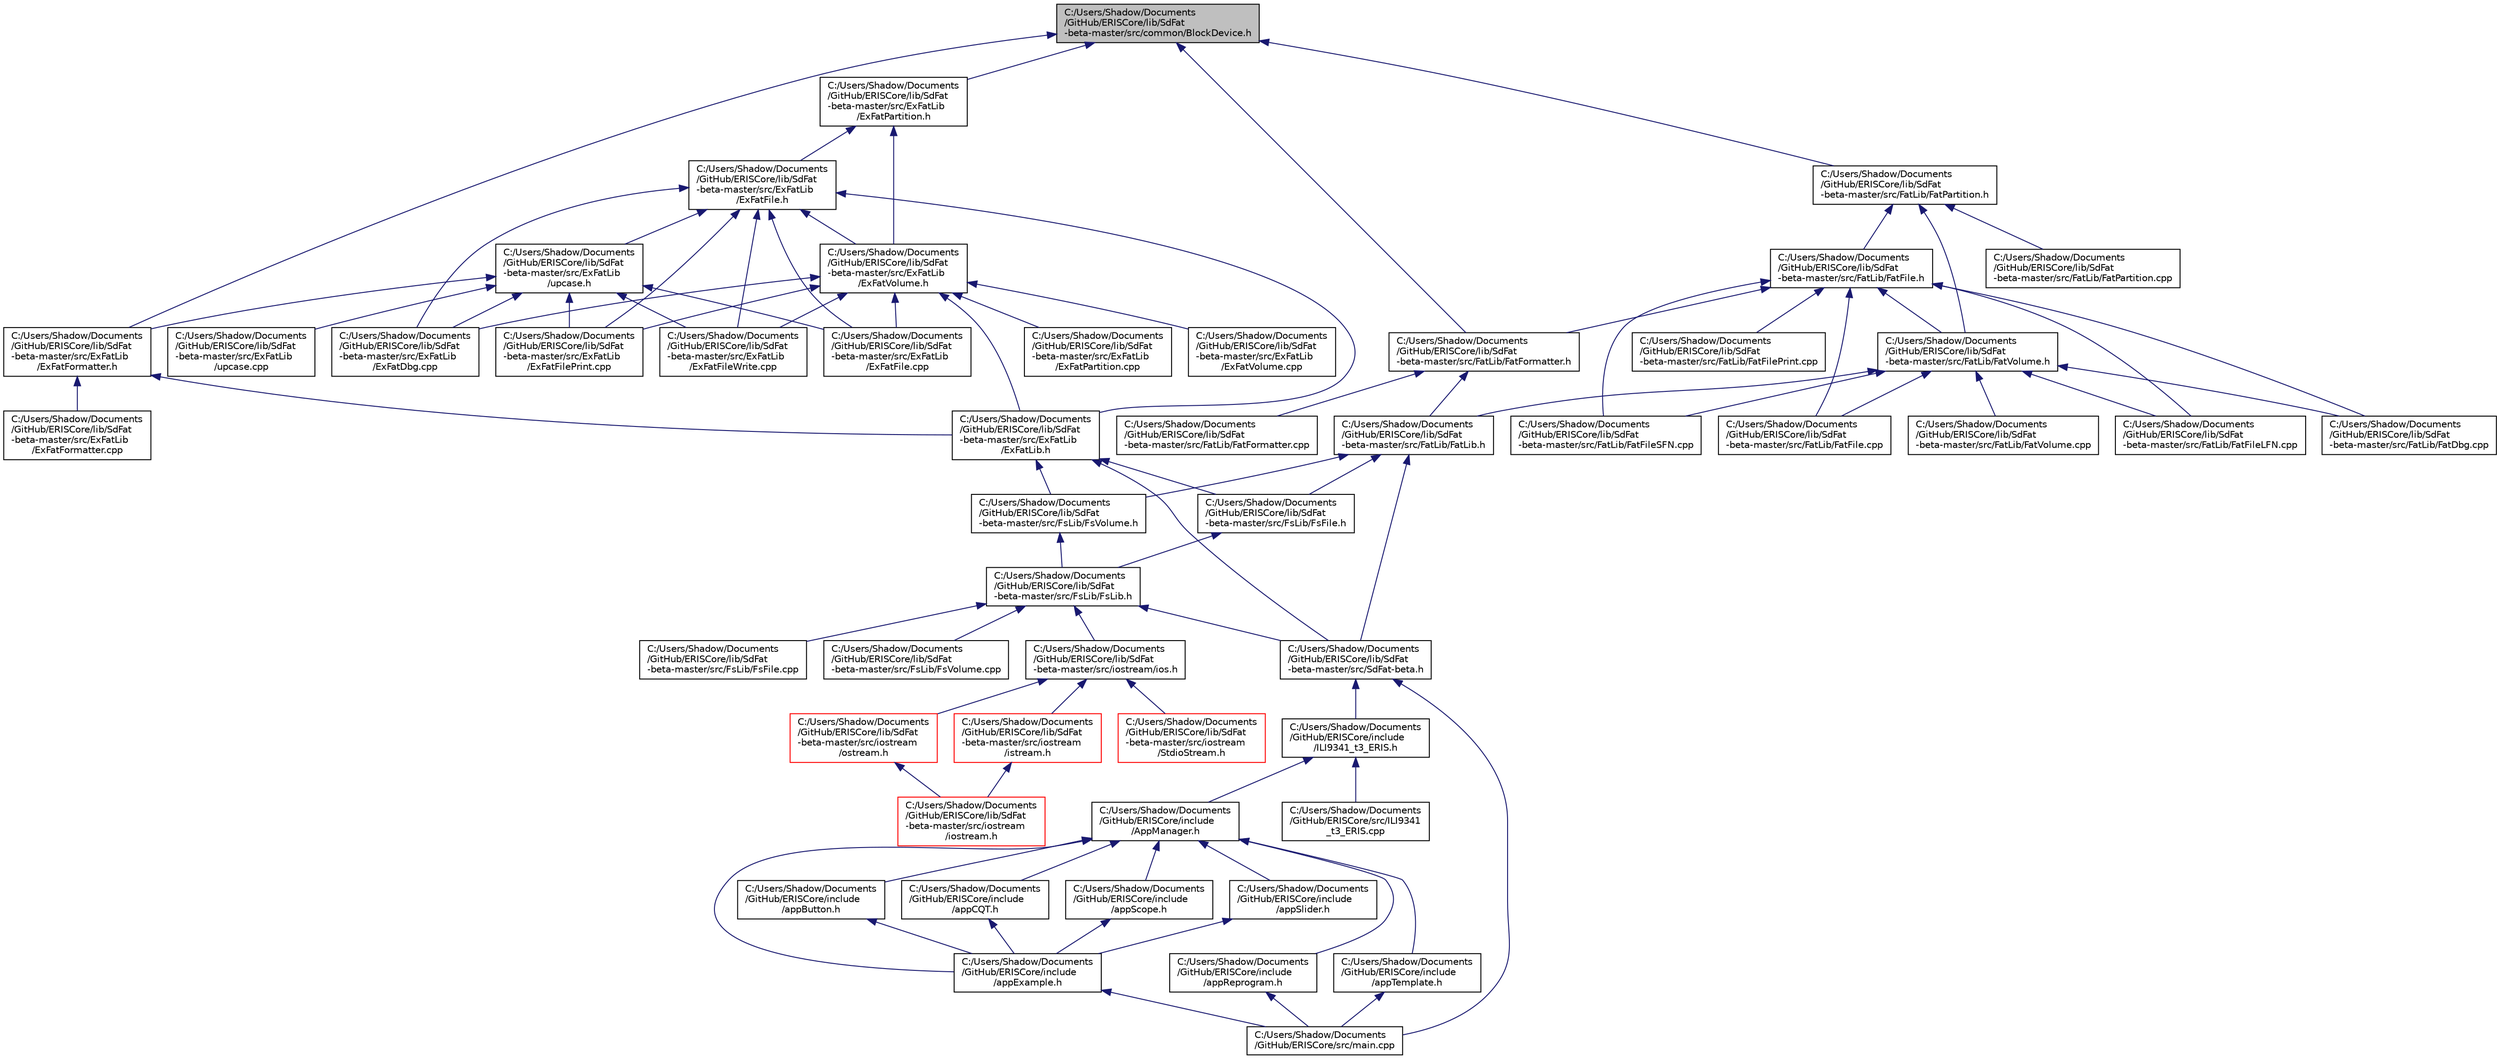 digraph "C:/Users/Shadow/Documents/GitHub/ERISCore/lib/SdFat-beta-master/src/common/BlockDevice.h"
{
 // LATEX_PDF_SIZE
  edge [fontname="Helvetica",fontsize="10",labelfontname="Helvetica",labelfontsize="10"];
  node [fontname="Helvetica",fontsize="10",shape=record];
  Node1 [label="C:/Users/Shadow/Documents\l/GitHub/ERISCore/lib/SdFat\l-beta-master/src/common/BlockDevice.h",height=0.2,width=0.4,color="black", fillcolor="grey75", style="filled", fontcolor="black",tooltip=" "];
  Node1 -> Node2 [dir="back",color="midnightblue",fontsize="10",style="solid",fontname="Helvetica"];
  Node2 [label="C:/Users/Shadow/Documents\l/GitHub/ERISCore/lib/SdFat\l-beta-master/src/ExFatLib\l/ExFatFormatter.h",height=0.2,width=0.4,color="black", fillcolor="white", style="filled",URL="$_ex_fat_formatter_8h.html",tooltip=" "];
  Node2 -> Node3 [dir="back",color="midnightblue",fontsize="10",style="solid",fontname="Helvetica"];
  Node3 [label="C:/Users/Shadow/Documents\l/GitHub/ERISCore/lib/SdFat\l-beta-master/src/ExFatLib\l/ExFatFormatter.cpp",height=0.2,width=0.4,color="black", fillcolor="white", style="filled",URL="$_ex_fat_formatter_8cpp.html",tooltip=" "];
  Node2 -> Node4 [dir="back",color="midnightblue",fontsize="10",style="solid",fontname="Helvetica"];
  Node4 [label="C:/Users/Shadow/Documents\l/GitHub/ERISCore/lib/SdFat\l-beta-master/src/ExFatLib\l/ExFatLib.h",height=0.2,width=0.4,color="black", fillcolor="white", style="filled",URL="$_ex_fat_lib_8h.html",tooltip=" "];
  Node4 -> Node5 [dir="back",color="midnightblue",fontsize="10",style="solid",fontname="Helvetica"];
  Node5 [label="C:/Users/Shadow/Documents\l/GitHub/ERISCore/lib/SdFat\l-beta-master/src/FsLib/FsFile.h",height=0.2,width=0.4,color="black", fillcolor="white", style="filled",URL="$_fs_file_8h.html",tooltip="FsBaseFile include file."];
  Node5 -> Node6 [dir="back",color="midnightblue",fontsize="10",style="solid",fontname="Helvetica"];
  Node6 [label="C:/Users/Shadow/Documents\l/GitHub/ERISCore/lib/SdFat\l-beta-master/src/FsLib/FsLib.h",height=0.2,width=0.4,color="black", fillcolor="white", style="filled",URL="$_fs_lib_8h.html",tooltip="FsLib include file."];
  Node6 -> Node7 [dir="back",color="midnightblue",fontsize="10",style="solid",fontname="Helvetica"];
  Node7 [label="C:/Users/Shadow/Documents\l/GitHub/ERISCore/lib/SdFat\l-beta-master/src/FsLib/FsFile.cpp",height=0.2,width=0.4,color="black", fillcolor="white", style="filled",URL="$_fs_file_8cpp.html",tooltip=" "];
  Node6 -> Node8 [dir="back",color="midnightblue",fontsize="10",style="solid",fontname="Helvetica"];
  Node8 [label="C:/Users/Shadow/Documents\l/GitHub/ERISCore/lib/SdFat\l-beta-master/src/FsLib/FsVolume.cpp",height=0.2,width=0.4,color="black", fillcolor="white", style="filled",URL="$_fs_volume_8cpp.html",tooltip=" "];
  Node6 -> Node9 [dir="back",color="midnightblue",fontsize="10",style="solid",fontname="Helvetica"];
  Node9 [label="C:/Users/Shadow/Documents\l/GitHub/ERISCore/lib/SdFat\l-beta-master/src/iostream/ios.h",height=0.2,width=0.4,color="black", fillcolor="white", style="filled",URL="$ios_8h.html",tooltip="ios_base and ios classes"];
  Node9 -> Node10 [dir="back",color="midnightblue",fontsize="10",style="solid",fontname="Helvetica"];
  Node10 [label="C:/Users/Shadow/Documents\l/GitHub/ERISCore/lib/SdFat\l-beta-master/src/iostream\l/istream.h",height=0.2,width=0.4,color="red", fillcolor="white", style="filled",URL="$istream_8h.html",tooltip="istream class"];
  Node10 -> Node11 [dir="back",color="midnightblue",fontsize="10",style="solid",fontname="Helvetica"];
  Node11 [label="C:/Users/Shadow/Documents\l/GitHub/ERISCore/lib/SdFat\l-beta-master/src/iostream\l/iostream.h",height=0.2,width=0.4,color="red", fillcolor="white", style="filled",URL="$iostream_8h.html",tooltip="iostream class"];
  Node9 -> Node30 [dir="back",color="midnightblue",fontsize="10",style="solid",fontname="Helvetica"];
  Node30 [label="C:/Users/Shadow/Documents\l/GitHub/ERISCore/lib/SdFat\l-beta-master/src/iostream\l/ostream.h",height=0.2,width=0.4,color="red", fillcolor="white", style="filled",URL="$ostream_8h.html",tooltip="ostream class"];
  Node30 -> Node11 [dir="back",color="midnightblue",fontsize="10",style="solid",fontname="Helvetica"];
  Node9 -> Node32 [dir="back",color="midnightblue",fontsize="10",style="solid",fontname="Helvetica"];
  Node32 [label="C:/Users/Shadow/Documents\l/GitHub/ERISCore/lib/SdFat\l-beta-master/src/iostream\l/StdioStream.h",height=0.2,width=0.4,color="red", fillcolor="white", style="filled",URL="$_stdio_stream_8h.html",tooltip="StdioStream class."];
  Node6 -> Node15 [dir="back",color="midnightblue",fontsize="10",style="solid",fontname="Helvetica"];
  Node15 [label="C:/Users/Shadow/Documents\l/GitHub/ERISCore/lib/SdFat\l-beta-master/src/SdFat-beta.h",height=0.2,width=0.4,color="black", fillcolor="white", style="filled",URL="$_sd_fat-beta_8h.html",tooltip="main SdFs include file."];
  Node15 -> Node16 [dir="back",color="midnightblue",fontsize="10",style="solid",fontname="Helvetica"];
  Node16 [label="C:/Users/Shadow/Documents\l/GitHub/ERISCore/include\l/ILI9341_t3_ERIS.h",height=0.2,width=0.4,color="black", fillcolor="white", style="filled",URL="$_i_l_i9341__t3___e_r_i_s_8h.html",tooltip=" "];
  Node16 -> Node17 [dir="back",color="midnightblue",fontsize="10",style="solid",fontname="Helvetica"];
  Node17 [label="C:/Users/Shadow/Documents\l/GitHub/ERISCore/include\l/AppManager.h",height=0.2,width=0.4,color="black", fillcolor="white", style="filled",URL="$_app_manager_8h.html",tooltip=" "];
  Node17 -> Node18 [dir="back",color="midnightblue",fontsize="10",style="solid",fontname="Helvetica"];
  Node18 [label="C:/Users/Shadow/Documents\l/GitHub/ERISCore/include\l/appButton.h",height=0.2,width=0.4,color="black", fillcolor="white", style="filled",URL="$app_button_8h.html",tooltip=" "];
  Node18 -> Node19 [dir="back",color="midnightblue",fontsize="10",style="solid",fontname="Helvetica"];
  Node19 [label="C:/Users/Shadow/Documents\l/GitHub/ERISCore/include\l/appExample.h",height=0.2,width=0.4,color="black", fillcolor="white", style="filled",URL="$app_example_8h.html",tooltip=" "];
  Node19 -> Node20 [dir="back",color="midnightblue",fontsize="10",style="solid",fontname="Helvetica"];
  Node20 [label="C:/Users/Shadow/Documents\l/GitHub/ERISCore/src/main.cpp",height=0.2,width=0.4,color="black", fillcolor="white", style="filled",URL="$main_8cpp.html",tooltip=" "];
  Node17 -> Node21 [dir="back",color="midnightblue",fontsize="10",style="solid",fontname="Helvetica"];
  Node21 [label="C:/Users/Shadow/Documents\l/GitHub/ERISCore/include\l/appCQT.h",height=0.2,width=0.4,color="black", fillcolor="white", style="filled",URL="$app_c_q_t_8h.html",tooltip=" "];
  Node21 -> Node19 [dir="back",color="midnightblue",fontsize="10",style="solid",fontname="Helvetica"];
  Node17 -> Node19 [dir="back",color="midnightblue",fontsize="10",style="solid",fontname="Helvetica"];
  Node17 -> Node22 [dir="back",color="midnightblue",fontsize="10",style="solid",fontname="Helvetica"];
  Node22 [label="C:/Users/Shadow/Documents\l/GitHub/ERISCore/include\l/appReprogram.h",height=0.2,width=0.4,color="black", fillcolor="white", style="filled",URL="$app_reprogram_8h.html",tooltip=" "];
  Node22 -> Node20 [dir="back",color="midnightblue",fontsize="10",style="solid",fontname="Helvetica"];
  Node17 -> Node23 [dir="back",color="midnightblue",fontsize="10",style="solid",fontname="Helvetica"];
  Node23 [label="C:/Users/Shadow/Documents\l/GitHub/ERISCore/include\l/appScope.h",height=0.2,width=0.4,color="black", fillcolor="white", style="filled",URL="$app_scope_8h.html",tooltip=" "];
  Node23 -> Node19 [dir="back",color="midnightblue",fontsize="10",style="solid",fontname="Helvetica"];
  Node17 -> Node24 [dir="back",color="midnightblue",fontsize="10",style="solid",fontname="Helvetica"];
  Node24 [label="C:/Users/Shadow/Documents\l/GitHub/ERISCore/include\l/appSlider.h",height=0.2,width=0.4,color="black", fillcolor="white", style="filled",URL="$app_slider_8h.html",tooltip=" "];
  Node24 -> Node19 [dir="back",color="midnightblue",fontsize="10",style="solid",fontname="Helvetica"];
  Node17 -> Node25 [dir="back",color="midnightblue",fontsize="10",style="solid",fontname="Helvetica"];
  Node25 [label="C:/Users/Shadow/Documents\l/GitHub/ERISCore/include\l/appTemplate.h",height=0.2,width=0.4,color="black", fillcolor="white", style="filled",URL="$app_template_8h.html",tooltip=" "];
  Node25 -> Node20 [dir="back",color="midnightblue",fontsize="10",style="solid",fontname="Helvetica"];
  Node16 -> Node26 [dir="back",color="midnightblue",fontsize="10",style="solid",fontname="Helvetica"];
  Node26 [label="C:/Users/Shadow/Documents\l/GitHub/ERISCore/src/ILI9341\l_t3_ERIS.cpp",height=0.2,width=0.4,color="black", fillcolor="white", style="filled",URL="$_i_l_i9341__t3___e_r_i_s_8cpp.html",tooltip=" "];
  Node15 -> Node20 [dir="back",color="midnightblue",fontsize="10",style="solid",fontname="Helvetica"];
  Node4 -> Node34 [dir="back",color="midnightblue",fontsize="10",style="solid",fontname="Helvetica"];
  Node34 [label="C:/Users/Shadow/Documents\l/GitHub/ERISCore/lib/SdFat\l-beta-master/src/FsLib/FsVolume.h",height=0.2,width=0.4,color="black", fillcolor="white", style="filled",URL="$_fs_volume_8h.html",tooltip="FsVolume include file."];
  Node34 -> Node6 [dir="back",color="midnightblue",fontsize="10",style="solid",fontname="Helvetica"];
  Node4 -> Node15 [dir="back",color="midnightblue",fontsize="10",style="solid",fontname="Helvetica"];
  Node1 -> Node35 [dir="back",color="midnightblue",fontsize="10",style="solid",fontname="Helvetica"];
  Node35 [label="C:/Users/Shadow/Documents\l/GitHub/ERISCore/lib/SdFat\l-beta-master/src/ExFatLib\l/ExFatPartition.h",height=0.2,width=0.4,color="black", fillcolor="white", style="filled",URL="$_ex_fat_partition_8h.html",tooltip="ExFatPartition include file."];
  Node35 -> Node36 [dir="back",color="midnightblue",fontsize="10",style="solid",fontname="Helvetica"];
  Node36 [label="C:/Users/Shadow/Documents\l/GitHub/ERISCore/lib/SdFat\l-beta-master/src/ExFatLib\l/ExFatFile.h",height=0.2,width=0.4,color="black", fillcolor="white", style="filled",URL="$_ex_fat_file_8h.html",tooltip="ExFatFile class."];
  Node36 -> Node37 [dir="back",color="midnightblue",fontsize="10",style="solid",fontname="Helvetica"];
  Node37 [label="C:/Users/Shadow/Documents\l/GitHub/ERISCore/lib/SdFat\l-beta-master/src/ExFatLib\l/ExFatDbg.cpp",height=0.2,width=0.4,color="black", fillcolor="white", style="filled",URL="$_ex_fat_dbg_8cpp.html",tooltip=" "];
  Node36 -> Node38 [dir="back",color="midnightblue",fontsize="10",style="solid",fontname="Helvetica"];
  Node38 [label="C:/Users/Shadow/Documents\l/GitHub/ERISCore/lib/SdFat\l-beta-master/src/ExFatLib\l/ExFatFile.cpp",height=0.2,width=0.4,color="black", fillcolor="white", style="filled",URL="$_ex_fat_file_8cpp.html",tooltip=" "];
  Node36 -> Node39 [dir="back",color="midnightblue",fontsize="10",style="solid",fontname="Helvetica"];
  Node39 [label="C:/Users/Shadow/Documents\l/GitHub/ERISCore/lib/SdFat\l-beta-master/src/ExFatLib\l/ExFatFilePrint.cpp",height=0.2,width=0.4,color="black", fillcolor="white", style="filled",URL="$_ex_fat_file_print_8cpp.html",tooltip=" "];
  Node36 -> Node40 [dir="back",color="midnightblue",fontsize="10",style="solid",fontname="Helvetica"];
  Node40 [label="C:/Users/Shadow/Documents\l/GitHub/ERISCore/lib/SdFat\l-beta-master/src/ExFatLib\l/ExFatFileWrite.cpp",height=0.2,width=0.4,color="black", fillcolor="white", style="filled",URL="$_ex_fat_file_write_8cpp.html",tooltip=" "];
  Node36 -> Node4 [dir="back",color="midnightblue",fontsize="10",style="solid",fontname="Helvetica"];
  Node36 -> Node41 [dir="back",color="midnightblue",fontsize="10",style="solid",fontname="Helvetica"];
  Node41 [label="C:/Users/Shadow/Documents\l/GitHub/ERISCore/lib/SdFat\l-beta-master/src/ExFatLib\l/ExFatVolume.h",height=0.2,width=0.4,color="black", fillcolor="white", style="filled",URL="$_ex_fat_volume_8h.html",tooltip=" "];
  Node41 -> Node37 [dir="back",color="midnightblue",fontsize="10",style="solid",fontname="Helvetica"];
  Node41 -> Node38 [dir="back",color="midnightblue",fontsize="10",style="solid",fontname="Helvetica"];
  Node41 -> Node39 [dir="back",color="midnightblue",fontsize="10",style="solid",fontname="Helvetica"];
  Node41 -> Node40 [dir="back",color="midnightblue",fontsize="10",style="solid",fontname="Helvetica"];
  Node41 -> Node4 [dir="back",color="midnightblue",fontsize="10",style="solid",fontname="Helvetica"];
  Node41 -> Node42 [dir="back",color="midnightblue",fontsize="10",style="solid",fontname="Helvetica"];
  Node42 [label="C:/Users/Shadow/Documents\l/GitHub/ERISCore/lib/SdFat\l-beta-master/src/ExFatLib\l/ExFatPartition.cpp",height=0.2,width=0.4,color="black", fillcolor="white", style="filled",URL="$_ex_fat_partition_8cpp.html",tooltip=" "];
  Node41 -> Node43 [dir="back",color="midnightblue",fontsize="10",style="solid",fontname="Helvetica"];
  Node43 [label="C:/Users/Shadow/Documents\l/GitHub/ERISCore/lib/SdFat\l-beta-master/src/ExFatLib\l/ExFatVolume.cpp",height=0.2,width=0.4,color="black", fillcolor="white", style="filled",URL="$_ex_fat_volume_8cpp.html",tooltip=" "];
  Node36 -> Node44 [dir="back",color="midnightblue",fontsize="10",style="solid",fontname="Helvetica"];
  Node44 [label="C:/Users/Shadow/Documents\l/GitHub/ERISCore/lib/SdFat\l-beta-master/src/ExFatLib\l/upcase.h",height=0.2,width=0.4,color="black", fillcolor="white", style="filled",URL="$upcase_8h.html",tooltip=" "];
  Node44 -> Node37 [dir="back",color="midnightblue",fontsize="10",style="solid",fontname="Helvetica"];
  Node44 -> Node38 [dir="back",color="midnightblue",fontsize="10",style="solid",fontname="Helvetica"];
  Node44 -> Node39 [dir="back",color="midnightblue",fontsize="10",style="solid",fontname="Helvetica"];
  Node44 -> Node40 [dir="back",color="midnightblue",fontsize="10",style="solid",fontname="Helvetica"];
  Node44 -> Node2 [dir="back",color="midnightblue",fontsize="10",style="solid",fontname="Helvetica"];
  Node44 -> Node45 [dir="back",color="midnightblue",fontsize="10",style="solid",fontname="Helvetica"];
  Node45 [label="C:/Users/Shadow/Documents\l/GitHub/ERISCore/lib/SdFat\l-beta-master/src/ExFatLib\l/upcase.cpp",height=0.2,width=0.4,color="black", fillcolor="white", style="filled",URL="$upcase_8cpp.html",tooltip=" "];
  Node35 -> Node41 [dir="back",color="midnightblue",fontsize="10",style="solid",fontname="Helvetica"];
  Node1 -> Node46 [dir="back",color="midnightblue",fontsize="10",style="solid",fontname="Helvetica"];
  Node46 [label="C:/Users/Shadow/Documents\l/GitHub/ERISCore/lib/SdFat\l-beta-master/src/FatLib/FatFormatter.h",height=0.2,width=0.4,color="black", fillcolor="white", style="filled",URL="$_fat_formatter_8h.html",tooltip=" "];
  Node46 -> Node47 [dir="back",color="midnightblue",fontsize="10",style="solid",fontname="Helvetica"];
  Node47 [label="C:/Users/Shadow/Documents\l/GitHub/ERISCore/lib/SdFat\l-beta-master/src/FatLib/FatFormatter.cpp",height=0.2,width=0.4,color="black", fillcolor="white", style="filled",URL="$_fat_formatter_8cpp.html",tooltip=" "];
  Node46 -> Node48 [dir="back",color="midnightblue",fontsize="10",style="solid",fontname="Helvetica"];
  Node48 [label="C:/Users/Shadow/Documents\l/GitHub/ERISCore/lib/SdFat\l-beta-master/src/FatLib/FatLib.h",height=0.2,width=0.4,color="black", fillcolor="white", style="filled",URL="$_fat_lib_8h.html",tooltip=" "];
  Node48 -> Node5 [dir="back",color="midnightblue",fontsize="10",style="solid",fontname="Helvetica"];
  Node48 -> Node34 [dir="back",color="midnightblue",fontsize="10",style="solid",fontname="Helvetica"];
  Node48 -> Node15 [dir="back",color="midnightblue",fontsize="10",style="solid",fontname="Helvetica"];
  Node1 -> Node49 [dir="back",color="midnightblue",fontsize="10",style="solid",fontname="Helvetica"];
  Node49 [label="C:/Users/Shadow/Documents\l/GitHub/ERISCore/lib/SdFat\l-beta-master/src/FatLib/FatPartition.h",height=0.2,width=0.4,color="black", fillcolor="white", style="filled",URL="$_fat_partition_8h.html",tooltip="FatPartition class."];
  Node49 -> Node50 [dir="back",color="midnightblue",fontsize="10",style="solid",fontname="Helvetica"];
  Node50 [label="C:/Users/Shadow/Documents\l/GitHub/ERISCore/lib/SdFat\l-beta-master/src/FatLib/FatFile.h",height=0.2,width=0.4,color="black", fillcolor="white", style="filled",URL="$_fat_file_8h.html",tooltip="FatFile class."];
  Node50 -> Node51 [dir="back",color="midnightblue",fontsize="10",style="solid",fontname="Helvetica"];
  Node51 [label="C:/Users/Shadow/Documents\l/GitHub/ERISCore/lib/SdFat\l-beta-master/src/FatLib/FatDbg.cpp",height=0.2,width=0.4,color="black", fillcolor="white", style="filled",URL="$_fat_dbg_8cpp.html",tooltip=" "];
  Node50 -> Node52 [dir="back",color="midnightblue",fontsize="10",style="solid",fontname="Helvetica"];
  Node52 [label="C:/Users/Shadow/Documents\l/GitHub/ERISCore/lib/SdFat\l-beta-master/src/FatLib/FatFile.cpp",height=0.2,width=0.4,color="black", fillcolor="white", style="filled",URL="$_fat_file_8cpp.html",tooltip=" "];
  Node50 -> Node53 [dir="back",color="midnightblue",fontsize="10",style="solid",fontname="Helvetica"];
  Node53 [label="C:/Users/Shadow/Documents\l/GitHub/ERISCore/lib/SdFat\l-beta-master/src/FatLib/FatFileLFN.cpp",height=0.2,width=0.4,color="black", fillcolor="white", style="filled",URL="$_fat_file_l_f_n_8cpp.html",tooltip=" "];
  Node50 -> Node54 [dir="back",color="midnightblue",fontsize="10",style="solid",fontname="Helvetica"];
  Node54 [label="C:/Users/Shadow/Documents\l/GitHub/ERISCore/lib/SdFat\l-beta-master/src/FatLib/FatFilePrint.cpp",height=0.2,width=0.4,color="black", fillcolor="white", style="filled",URL="$_fat_file_print_8cpp.html",tooltip=" "];
  Node50 -> Node55 [dir="back",color="midnightblue",fontsize="10",style="solid",fontname="Helvetica"];
  Node55 [label="C:/Users/Shadow/Documents\l/GitHub/ERISCore/lib/SdFat\l-beta-master/src/FatLib/FatFileSFN.cpp",height=0.2,width=0.4,color="black", fillcolor="white", style="filled",URL="$_fat_file_s_f_n_8cpp.html",tooltip=" "];
  Node50 -> Node46 [dir="back",color="midnightblue",fontsize="10",style="solid",fontname="Helvetica"];
  Node50 -> Node56 [dir="back",color="midnightblue",fontsize="10",style="solid",fontname="Helvetica"];
  Node56 [label="C:/Users/Shadow/Documents\l/GitHub/ERISCore/lib/SdFat\l-beta-master/src/FatLib/FatVolume.h",height=0.2,width=0.4,color="black", fillcolor="white", style="filled",URL="$_fat_volume_8h.html",tooltip="FatVolume class."];
  Node56 -> Node51 [dir="back",color="midnightblue",fontsize="10",style="solid",fontname="Helvetica"];
  Node56 -> Node52 [dir="back",color="midnightblue",fontsize="10",style="solid",fontname="Helvetica"];
  Node56 -> Node53 [dir="back",color="midnightblue",fontsize="10",style="solid",fontname="Helvetica"];
  Node56 -> Node55 [dir="back",color="midnightblue",fontsize="10",style="solid",fontname="Helvetica"];
  Node56 -> Node48 [dir="back",color="midnightblue",fontsize="10",style="solid",fontname="Helvetica"];
  Node56 -> Node57 [dir="back",color="midnightblue",fontsize="10",style="solid",fontname="Helvetica"];
  Node57 [label="C:/Users/Shadow/Documents\l/GitHub/ERISCore/lib/SdFat\l-beta-master/src/FatLib/FatVolume.cpp",height=0.2,width=0.4,color="black", fillcolor="white", style="filled",URL="$_fat_volume_8cpp.html",tooltip=" "];
  Node49 -> Node58 [dir="back",color="midnightblue",fontsize="10",style="solid",fontname="Helvetica"];
  Node58 [label="C:/Users/Shadow/Documents\l/GitHub/ERISCore/lib/SdFat\l-beta-master/src/FatLib/FatPartition.cpp",height=0.2,width=0.4,color="black", fillcolor="white", style="filled",URL="$_fat_partition_8cpp.html",tooltip=" "];
  Node49 -> Node56 [dir="back",color="midnightblue",fontsize="10",style="solid",fontname="Helvetica"];
}
